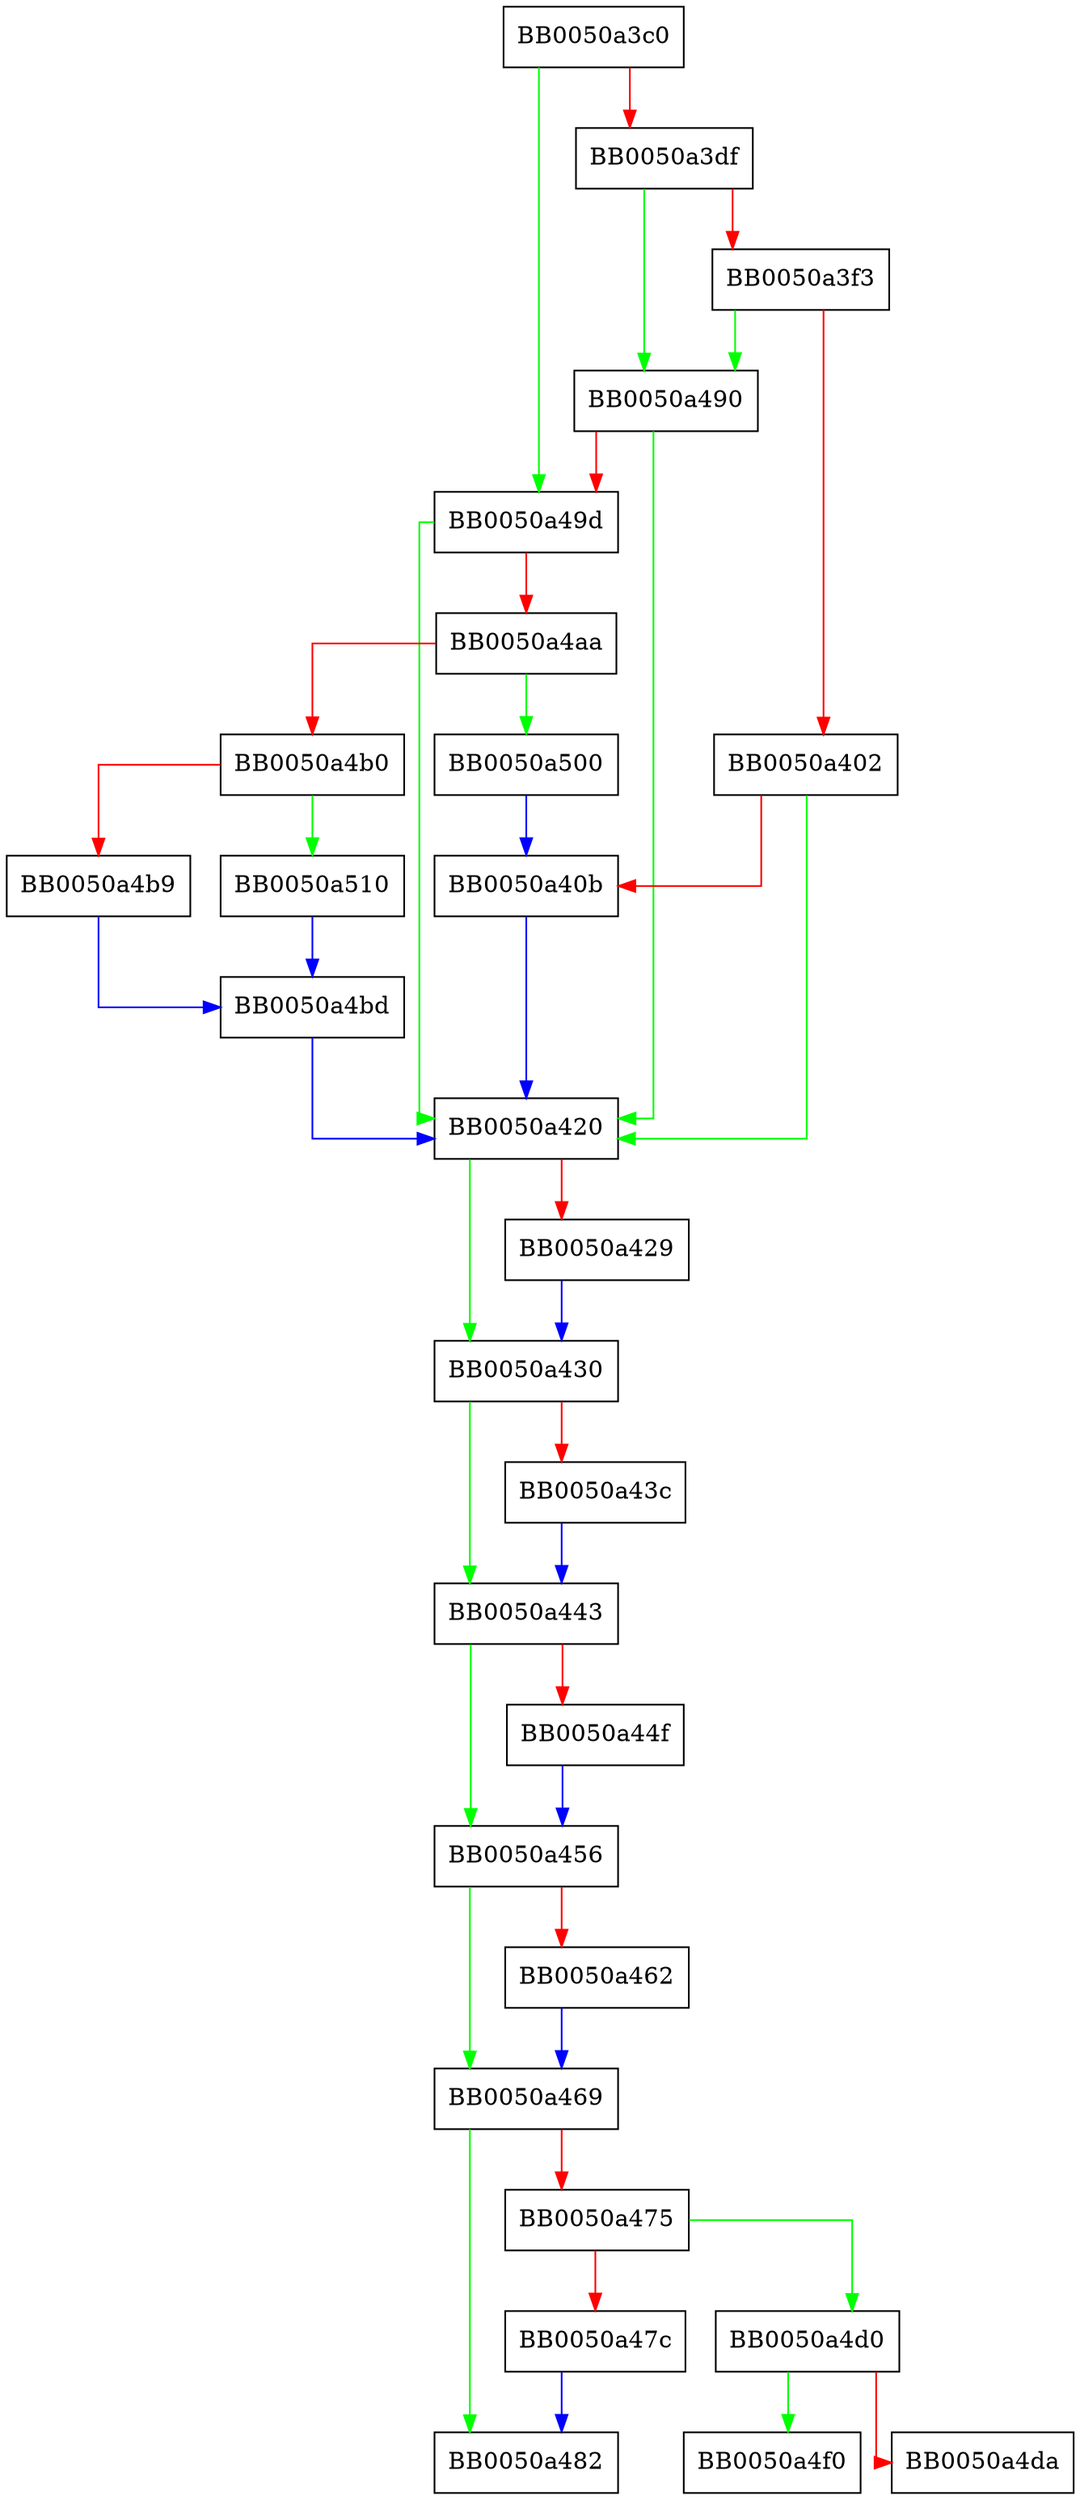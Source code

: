 digraph newreno_on_data_acked {
  node [shape="box"];
  graph [splines=ortho];
  BB0050a3c0 -> BB0050a49d [color="green"];
  BB0050a3c0 -> BB0050a3df [color="red"];
  BB0050a3df -> BB0050a490 [color="green"];
  BB0050a3df -> BB0050a3f3 [color="red"];
  BB0050a3f3 -> BB0050a490 [color="green"];
  BB0050a3f3 -> BB0050a402 [color="red"];
  BB0050a402 -> BB0050a420 [color="green"];
  BB0050a402 -> BB0050a40b [color="red"];
  BB0050a40b -> BB0050a420 [color="blue"];
  BB0050a420 -> BB0050a430 [color="green"];
  BB0050a420 -> BB0050a429 [color="red"];
  BB0050a429 -> BB0050a430 [color="blue"];
  BB0050a430 -> BB0050a443 [color="green"];
  BB0050a430 -> BB0050a43c [color="red"];
  BB0050a43c -> BB0050a443 [color="blue"];
  BB0050a443 -> BB0050a456 [color="green"];
  BB0050a443 -> BB0050a44f [color="red"];
  BB0050a44f -> BB0050a456 [color="blue"];
  BB0050a456 -> BB0050a469 [color="green"];
  BB0050a456 -> BB0050a462 [color="red"];
  BB0050a462 -> BB0050a469 [color="blue"];
  BB0050a469 -> BB0050a482 [color="green"];
  BB0050a469 -> BB0050a475 [color="red"];
  BB0050a475 -> BB0050a4d0 [color="green"];
  BB0050a475 -> BB0050a47c [color="red"];
  BB0050a47c -> BB0050a482 [color="blue"];
  BB0050a490 -> BB0050a420 [color="green"];
  BB0050a490 -> BB0050a49d [color="red"];
  BB0050a49d -> BB0050a420 [color="green"];
  BB0050a49d -> BB0050a4aa [color="red"];
  BB0050a4aa -> BB0050a500 [color="green"];
  BB0050a4aa -> BB0050a4b0 [color="red"];
  BB0050a4b0 -> BB0050a510 [color="green"];
  BB0050a4b0 -> BB0050a4b9 [color="red"];
  BB0050a4b9 -> BB0050a4bd [color="blue"];
  BB0050a4bd -> BB0050a420 [color="blue"];
  BB0050a4d0 -> BB0050a4f0 [color="green"];
  BB0050a4d0 -> BB0050a4da [color="red"];
  BB0050a500 -> BB0050a40b [color="blue"];
  BB0050a510 -> BB0050a4bd [color="blue"];
}